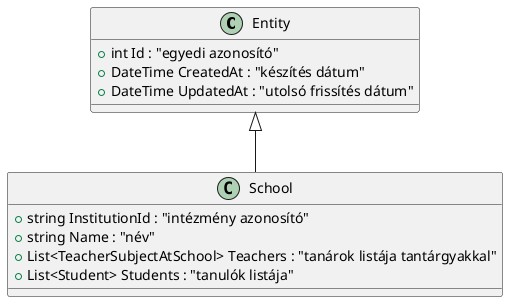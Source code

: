 @startuml

class Entity {
    +int Id : "egyedi azonosító"
    +DateTime CreatedAt : "készítés dátum"
    +DateTime UpdatedAt : "utolsó frissítés dátum"
}

class School {
    +string InstitutionId : "intézmény azonosító"
    +string Name : "név"
    +List<TeacherSubjectAtSchool> Teachers : "tanárok listája tantárgyakkal"
    +List<Student> Students : "tanulók listája"
}

Entity <|-- School

@enduml